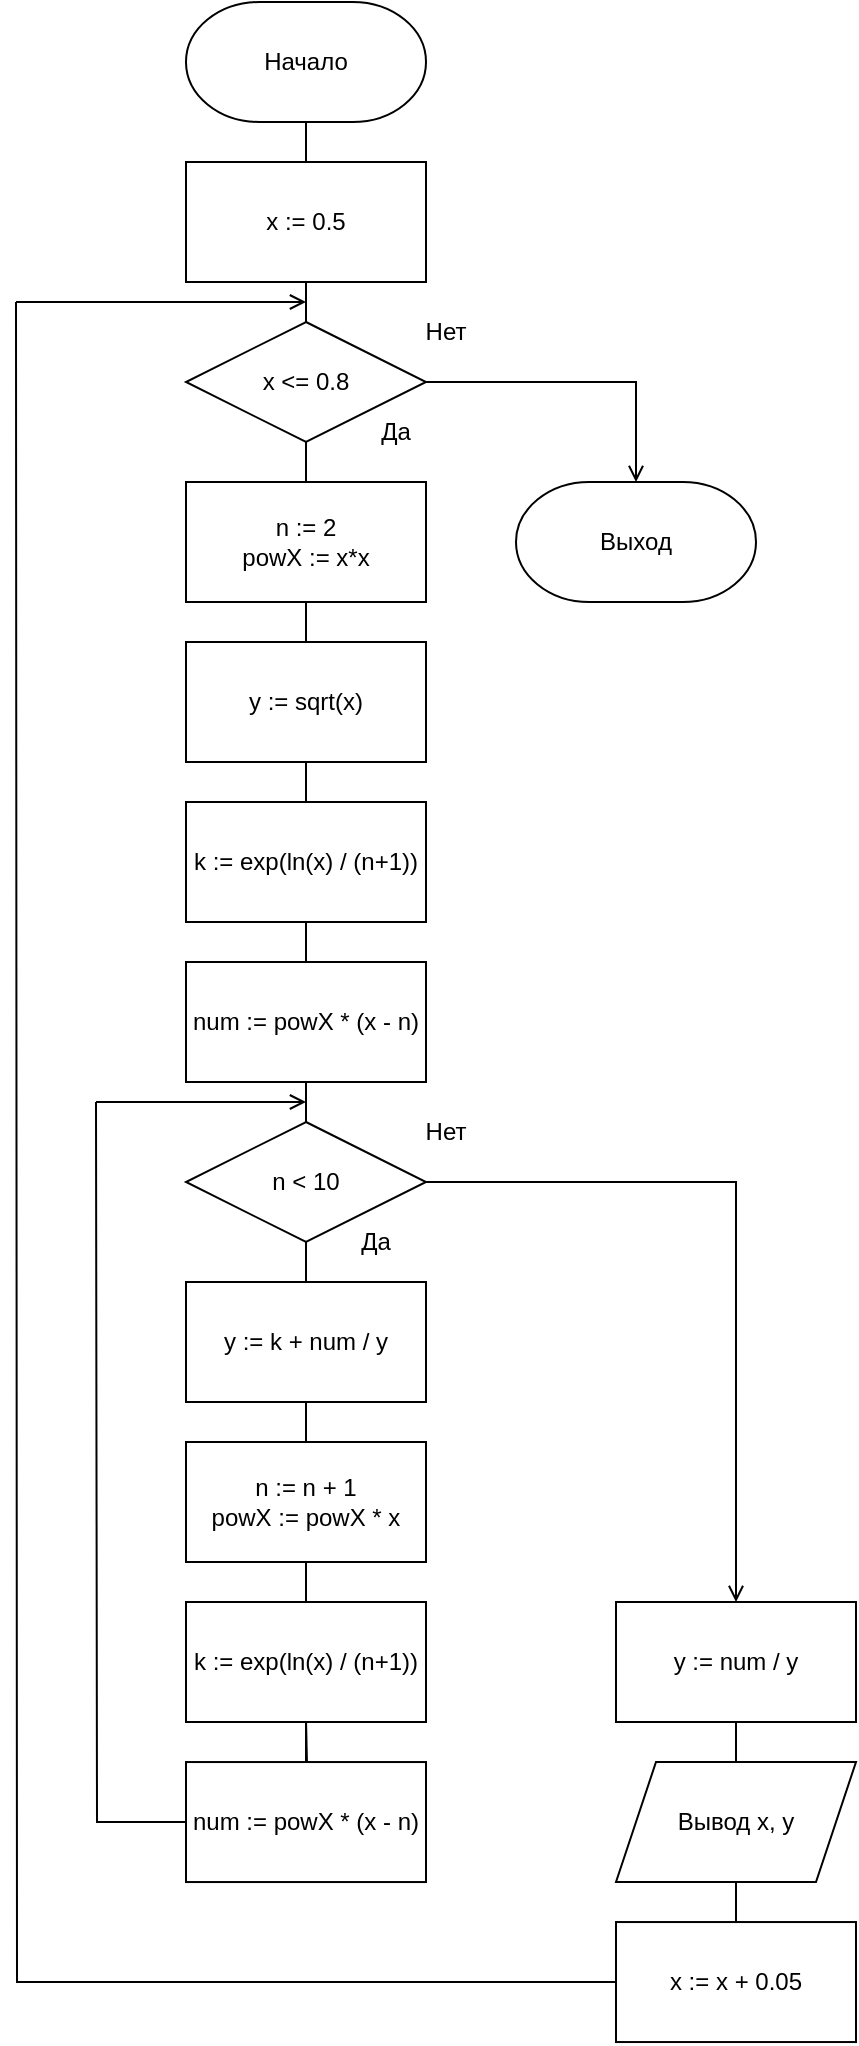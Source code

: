 <mxfile version="15.4.3" type="github">
  <diagram id="FPzbJOXUKEVeyJHPm81c" name="Page-1">
    <mxGraphModel dx="2336" dy="1257" grid="1" gridSize="10" guides="1" tooltips="1" connect="1" arrows="1" fold="1" page="1" pageScale="1" pageWidth="850" pageHeight="1100" math="0" shadow="0">
      <root>
        <mxCell id="0" />
        <mxCell id="1" parent="0" />
        <mxCell id="R3oosoMiLuf-N9Rm0enu-1" style="edgeStyle=orthogonalEdgeStyle;rounded=0;orthogonalLoop=1;jettySize=auto;html=1;endArrow=none;endFill=0;" edge="1" parent="1" source="R3oosoMiLuf-N9Rm0enu-2">
          <mxGeometry relative="1" as="geometry">
            <mxPoint x="425" y="80" as="targetPoint" />
          </mxGeometry>
        </mxCell>
        <mxCell id="R3oosoMiLuf-N9Rm0enu-2" value="Начало" style="strokeWidth=1;html=1;shape=mxgraph.flowchart.terminator;whiteSpace=wrap;" vertex="1" parent="1">
          <mxGeometry x="365" width="120" height="60" as="geometry" />
        </mxCell>
        <mxCell id="R3oosoMiLuf-N9Rm0enu-3" style="edgeStyle=orthogonalEdgeStyle;rounded=0;orthogonalLoop=1;jettySize=auto;html=1;entryX=0.5;entryY=0;entryDx=0;entryDy=0;endArrow=none;endFill=0;" edge="1" parent="1" target="R3oosoMiLuf-N9Rm0enu-17">
          <mxGeometry relative="1" as="geometry">
            <mxPoint x="425" y="140" as="sourcePoint" />
          </mxGeometry>
        </mxCell>
        <mxCell id="R3oosoMiLuf-N9Rm0enu-4" value="x := 0.5" style="rounded=0;whiteSpace=wrap;html=1;" vertex="1" parent="1">
          <mxGeometry x="365" y="80" width="120" height="60" as="geometry" />
        </mxCell>
        <mxCell id="R3oosoMiLuf-N9Rm0enu-5" style="edgeStyle=orthogonalEdgeStyle;rounded=0;orthogonalLoop=1;jettySize=auto;html=1;endArrow=none;endFill=0;" edge="1" parent="1">
          <mxGeometry relative="1" as="geometry">
            <mxPoint x="425" y="320" as="targetPoint" />
            <mxPoint x="425" y="300" as="sourcePoint" />
          </mxGeometry>
        </mxCell>
        <mxCell id="R3oosoMiLuf-N9Rm0enu-6" value="у := sqrt(x)" style="rounded=0;whiteSpace=wrap;html=1;" vertex="1" parent="1">
          <mxGeometry x="365" y="320" width="120" height="60" as="geometry" />
        </mxCell>
        <mxCell id="R3oosoMiLuf-N9Rm0enu-7" style="edgeStyle=orthogonalEdgeStyle;rounded=0;orthogonalLoop=1;jettySize=auto;html=1;endArrow=none;endFill=0;" edge="1" parent="1">
          <mxGeometry relative="1" as="geometry">
            <mxPoint x="425" y="400" as="targetPoint" />
            <mxPoint x="425" y="380" as="sourcePoint" />
          </mxGeometry>
        </mxCell>
        <mxCell id="R3oosoMiLuf-N9Rm0enu-8" value="k := exp(ln(x) / (n+1))" style="rounded=0;whiteSpace=wrap;html=1;" vertex="1" parent="1">
          <mxGeometry x="365" y="400" width="120" height="60" as="geometry" />
        </mxCell>
        <mxCell id="R3oosoMiLuf-N9Rm0enu-9" style="edgeStyle=orthogonalEdgeStyle;rounded=0;orthogonalLoop=1;jettySize=auto;html=1;endArrow=none;endFill=0;" edge="1" parent="1">
          <mxGeometry relative="1" as="geometry">
            <mxPoint x="425" y="480" as="targetPoint" />
            <mxPoint x="425" y="460" as="sourcePoint" />
          </mxGeometry>
        </mxCell>
        <mxCell id="R3oosoMiLuf-N9Rm0enu-10" style="edgeStyle=orthogonalEdgeStyle;rounded=0;orthogonalLoop=1;jettySize=auto;html=1;endArrow=none;endFill=0;" edge="1" parent="1" source="R3oosoMiLuf-N9Rm0enu-11">
          <mxGeometry relative="1" as="geometry">
            <mxPoint x="425" y="560" as="targetPoint" />
          </mxGeometry>
        </mxCell>
        <mxCell id="R3oosoMiLuf-N9Rm0enu-11" value="num := powX * (x - n)" style="rounded=0;whiteSpace=wrap;html=1;" vertex="1" parent="1">
          <mxGeometry x="365" y="480" width="120" height="60" as="geometry" />
        </mxCell>
        <mxCell id="R3oosoMiLuf-N9Rm0enu-12" style="edgeStyle=orthogonalEdgeStyle;rounded=0;orthogonalLoop=1;jettySize=auto;html=1;endArrow=none;endFill=0;" edge="1" parent="1" source="R3oosoMiLuf-N9Rm0enu-14">
          <mxGeometry relative="1" as="geometry">
            <mxPoint x="425" y="640" as="targetPoint" />
          </mxGeometry>
        </mxCell>
        <mxCell id="R3oosoMiLuf-N9Rm0enu-13" style="edgeStyle=orthogonalEdgeStyle;rounded=0;orthogonalLoop=1;jettySize=auto;html=1;endArrow=open;endFill=0;entryX=0.5;entryY=0;entryDx=0;entryDy=0;" edge="1" parent="1" source="R3oosoMiLuf-N9Rm0enu-14" target="R3oosoMiLuf-N9Rm0enu-31">
          <mxGeometry relative="1" as="geometry">
            <mxPoint x="640" y="640" as="targetPoint" />
          </mxGeometry>
        </mxCell>
        <mxCell id="R3oosoMiLuf-N9Rm0enu-14" value="n &amp;lt; 10" style="rhombus;whiteSpace=wrap;html=1;strokeWidth=1;" vertex="1" parent="1">
          <mxGeometry x="365" y="560" width="120" height="60" as="geometry" />
        </mxCell>
        <mxCell id="R3oosoMiLuf-N9Rm0enu-15" style="edgeStyle=orthogonalEdgeStyle;rounded=0;orthogonalLoop=1;jettySize=auto;html=1;endArrow=open;endFill=0;entryX=0.5;entryY=0;entryDx=0;entryDy=0;entryPerimeter=0;" edge="1" parent="1" source="R3oosoMiLuf-N9Rm0enu-17" target="R3oosoMiLuf-N9Rm0enu-37">
          <mxGeometry relative="1" as="geometry">
            <mxPoint x="600" y="240" as="targetPoint" />
          </mxGeometry>
        </mxCell>
        <mxCell id="R3oosoMiLuf-N9Rm0enu-16" style="edgeStyle=orthogonalEdgeStyle;rounded=0;orthogonalLoop=1;jettySize=auto;html=1;endArrow=none;endFill=0;" edge="1" parent="1" source="R3oosoMiLuf-N9Rm0enu-17">
          <mxGeometry relative="1" as="geometry">
            <mxPoint x="425" y="240" as="targetPoint" />
          </mxGeometry>
        </mxCell>
        <mxCell id="R3oosoMiLuf-N9Rm0enu-17" value="x &amp;lt;= 0.8" style="rhombus;whiteSpace=wrap;html=1;strokeWidth=1;" vertex="1" parent="1">
          <mxGeometry x="365" y="160" width="120" height="60" as="geometry" />
        </mxCell>
        <mxCell id="R3oosoMiLuf-N9Rm0enu-18" value="Да" style="text;html=1;strokeColor=none;fillColor=none;align=center;verticalAlign=middle;whiteSpace=wrap;rounded=0;" vertex="1" parent="1">
          <mxGeometry x="440" y="200" width="60" height="30" as="geometry" />
        </mxCell>
        <mxCell id="R3oosoMiLuf-N9Rm0enu-19" value="Нет" style="text;html=1;strokeColor=none;fillColor=none;align=center;verticalAlign=middle;whiteSpace=wrap;rounded=0;" vertex="1" parent="1">
          <mxGeometry x="465" y="150" width="60" height="30" as="geometry" />
        </mxCell>
        <mxCell id="R3oosoMiLuf-N9Rm0enu-20" value="Да" style="text;html=1;strokeColor=none;fillColor=none;align=center;verticalAlign=middle;whiteSpace=wrap;rounded=0;" vertex="1" parent="1">
          <mxGeometry x="440" y="610" width="40" height="20" as="geometry" />
        </mxCell>
        <mxCell id="R3oosoMiLuf-N9Rm0enu-21" value="" style="edgeStyle=orthogonalEdgeStyle;rounded=0;orthogonalLoop=1;jettySize=auto;html=1;endArrow=none;endFill=0;" edge="1" parent="1" target="R3oosoMiLuf-N9Rm0enu-27">
          <mxGeometry relative="1" as="geometry">
            <mxPoint x="425" y="860" as="sourcePoint" />
          </mxGeometry>
        </mxCell>
        <mxCell id="R3oosoMiLuf-N9Rm0enu-22" style="edgeStyle=orthogonalEdgeStyle;rounded=0;orthogonalLoop=1;jettySize=auto;html=1;endArrow=none;endFill=0;" edge="1" parent="1" source="R3oosoMiLuf-N9Rm0enu-23">
          <mxGeometry relative="1" as="geometry">
            <mxPoint x="425" y="710" as="targetPoint" />
          </mxGeometry>
        </mxCell>
        <mxCell id="R3oosoMiLuf-N9Rm0enu-23" value="y := k + num / y" style="rounded=0;whiteSpace=wrap;html=1;strokeWidth=1;" vertex="1" parent="1">
          <mxGeometry x="365" y="640" width="120" height="60" as="geometry" />
        </mxCell>
        <mxCell id="R3oosoMiLuf-N9Rm0enu-24" style="edgeStyle=orthogonalEdgeStyle;rounded=0;orthogonalLoop=1;jettySize=auto;html=1;endArrow=none;endFill=0;" edge="1" parent="1">
          <mxGeometry relative="1" as="geometry">
            <mxPoint x="425" y="880.02" as="targetPoint" />
            <mxPoint x="425.034" y="860.003" as="sourcePoint" />
          </mxGeometry>
        </mxCell>
        <mxCell id="R3oosoMiLuf-N9Rm0enu-25" style="edgeStyle=orthogonalEdgeStyle;rounded=0;orthogonalLoop=1;jettySize=auto;html=1;endArrow=none;endFill=0;" edge="1" parent="1" source="R3oosoMiLuf-N9Rm0enu-27">
          <mxGeometry relative="1" as="geometry">
            <mxPoint x="320" y="550" as="targetPoint" />
          </mxGeometry>
        </mxCell>
        <mxCell id="R3oosoMiLuf-N9Rm0enu-26" value="" style="edgeStyle=orthogonalEdgeStyle;rounded=0;orthogonalLoop=1;jettySize=auto;html=1;endArrow=none;endFill=0;" edge="1" parent="1" source="R3oosoMiLuf-N9Rm0enu-27">
          <mxGeometry relative="1" as="geometry">
            <mxPoint x="425" y="860" as="targetPoint" />
          </mxGeometry>
        </mxCell>
        <mxCell id="R3oosoMiLuf-N9Rm0enu-27" value="num := powX * (x - n)" style="rounded=0;whiteSpace=wrap;html=1;strokeWidth=1;" vertex="1" parent="1">
          <mxGeometry x="365" y="880.02" width="120" height="60" as="geometry" />
        </mxCell>
        <mxCell id="R3oosoMiLuf-N9Rm0enu-28" value="" style="endArrow=open;html=1;rounded=0;edgeStyle=orthogonalEdgeStyle;endFill=0;" edge="1" parent="1">
          <mxGeometry width="50" height="50" relative="1" as="geometry">
            <mxPoint x="320" y="550" as="sourcePoint" />
            <mxPoint x="425" y="550" as="targetPoint" />
          </mxGeometry>
        </mxCell>
        <mxCell id="R3oosoMiLuf-N9Rm0enu-29" value="Нет" style="text;html=1;strokeColor=none;fillColor=none;align=center;verticalAlign=middle;whiteSpace=wrap;rounded=0;" vertex="1" parent="1">
          <mxGeometry x="465" y="550" width="60" height="30" as="geometry" />
        </mxCell>
        <mxCell id="R3oosoMiLuf-N9Rm0enu-30" style="edgeStyle=orthogonalEdgeStyle;rounded=0;orthogonalLoop=1;jettySize=auto;html=1;endArrow=none;endFill=0;" edge="1" parent="1">
          <mxGeometry relative="1" as="geometry">
            <mxPoint x="640" y="880" as="targetPoint" />
            <mxPoint x="640" y="860" as="sourcePoint" />
          </mxGeometry>
        </mxCell>
        <mxCell id="R3oosoMiLuf-N9Rm0enu-31" value="y := num / y" style="rounded=0;whiteSpace=wrap;html=1;strokeWidth=1;" vertex="1" parent="1">
          <mxGeometry x="580" y="800" width="120" height="60" as="geometry" />
        </mxCell>
        <mxCell id="R3oosoMiLuf-N9Rm0enu-32" value="Вывод x, y" style="shape=parallelogram;perimeter=parallelogramPerimeter;whiteSpace=wrap;html=1;fixedSize=1;strokeWidth=1;" vertex="1" parent="1">
          <mxGeometry x="580" y="880" width="120" height="60" as="geometry" />
        </mxCell>
        <mxCell id="R3oosoMiLuf-N9Rm0enu-33" value="" style="edgeStyle=orthogonalEdgeStyle;rounded=0;orthogonalLoop=1;jettySize=auto;html=1;endArrow=none;endFill=0;" edge="1" parent="1" source="R3oosoMiLuf-N9Rm0enu-35">
          <mxGeometry relative="1" as="geometry">
            <mxPoint x="640.034" y="940" as="targetPoint" />
          </mxGeometry>
        </mxCell>
        <mxCell id="R3oosoMiLuf-N9Rm0enu-34" style="edgeStyle=orthogonalEdgeStyle;rounded=0;orthogonalLoop=1;jettySize=auto;html=1;endArrow=none;endFill=0;" edge="1" parent="1" source="R3oosoMiLuf-N9Rm0enu-35">
          <mxGeometry relative="1" as="geometry">
            <mxPoint x="280" y="150" as="targetPoint" />
          </mxGeometry>
        </mxCell>
        <mxCell id="R3oosoMiLuf-N9Rm0enu-35" value="x := x + 0.05" style="rounded=0;whiteSpace=wrap;html=1;strokeWidth=1;" vertex="1" parent="1">
          <mxGeometry x="580" y="960.02" width="120" height="60" as="geometry" />
        </mxCell>
        <mxCell id="R3oosoMiLuf-N9Rm0enu-36" value="" style="endArrow=open;html=1;rounded=0;edgeStyle=orthogonalEdgeStyle;endFill=0;" edge="1" parent="1">
          <mxGeometry width="50" height="50" relative="1" as="geometry">
            <mxPoint x="280" y="150" as="sourcePoint" />
            <mxPoint x="425" y="150" as="targetPoint" />
            <Array as="points">
              <mxPoint x="425" y="150" />
            </Array>
          </mxGeometry>
        </mxCell>
        <mxCell id="R3oosoMiLuf-N9Rm0enu-37" value="Выход" style="strokeWidth=1;html=1;shape=mxgraph.flowchart.terminator;whiteSpace=wrap;" vertex="1" parent="1">
          <mxGeometry x="530" y="240" width="120" height="60" as="geometry" />
        </mxCell>
        <mxCell id="R3oosoMiLuf-N9Rm0enu-38" style="edgeStyle=orthogonalEdgeStyle;rounded=0;orthogonalLoop=1;jettySize=auto;html=1;endArrow=none;endFill=0;" edge="1" parent="1" source="R3oosoMiLuf-N9Rm0enu-39">
          <mxGeometry relative="1" as="geometry">
            <mxPoint x="425" y="800" as="targetPoint" />
          </mxGeometry>
        </mxCell>
        <mxCell id="R3oosoMiLuf-N9Rm0enu-39" value="n := n + 1&lt;br&gt;powX := powX * x" style="rounded=0;whiteSpace=wrap;html=1;" vertex="1" parent="1">
          <mxGeometry x="365" y="720" width="120" height="60" as="geometry" />
        </mxCell>
        <mxCell id="R3oosoMiLuf-N9Rm0enu-40" value="n := 2&lt;br&gt;powX := x*x" style="rounded=0;whiteSpace=wrap;html=1;" vertex="1" parent="1">
          <mxGeometry x="365" y="240" width="120" height="60" as="geometry" />
        </mxCell>
        <mxCell id="R3oosoMiLuf-N9Rm0enu-41" value="k := exp(ln(x) / (n+1))" style="rounded=0;whiteSpace=wrap;html=1;" vertex="1" parent="1">
          <mxGeometry x="365" y="800" width="120" height="60" as="geometry" />
        </mxCell>
      </root>
    </mxGraphModel>
  </diagram>
</mxfile>
